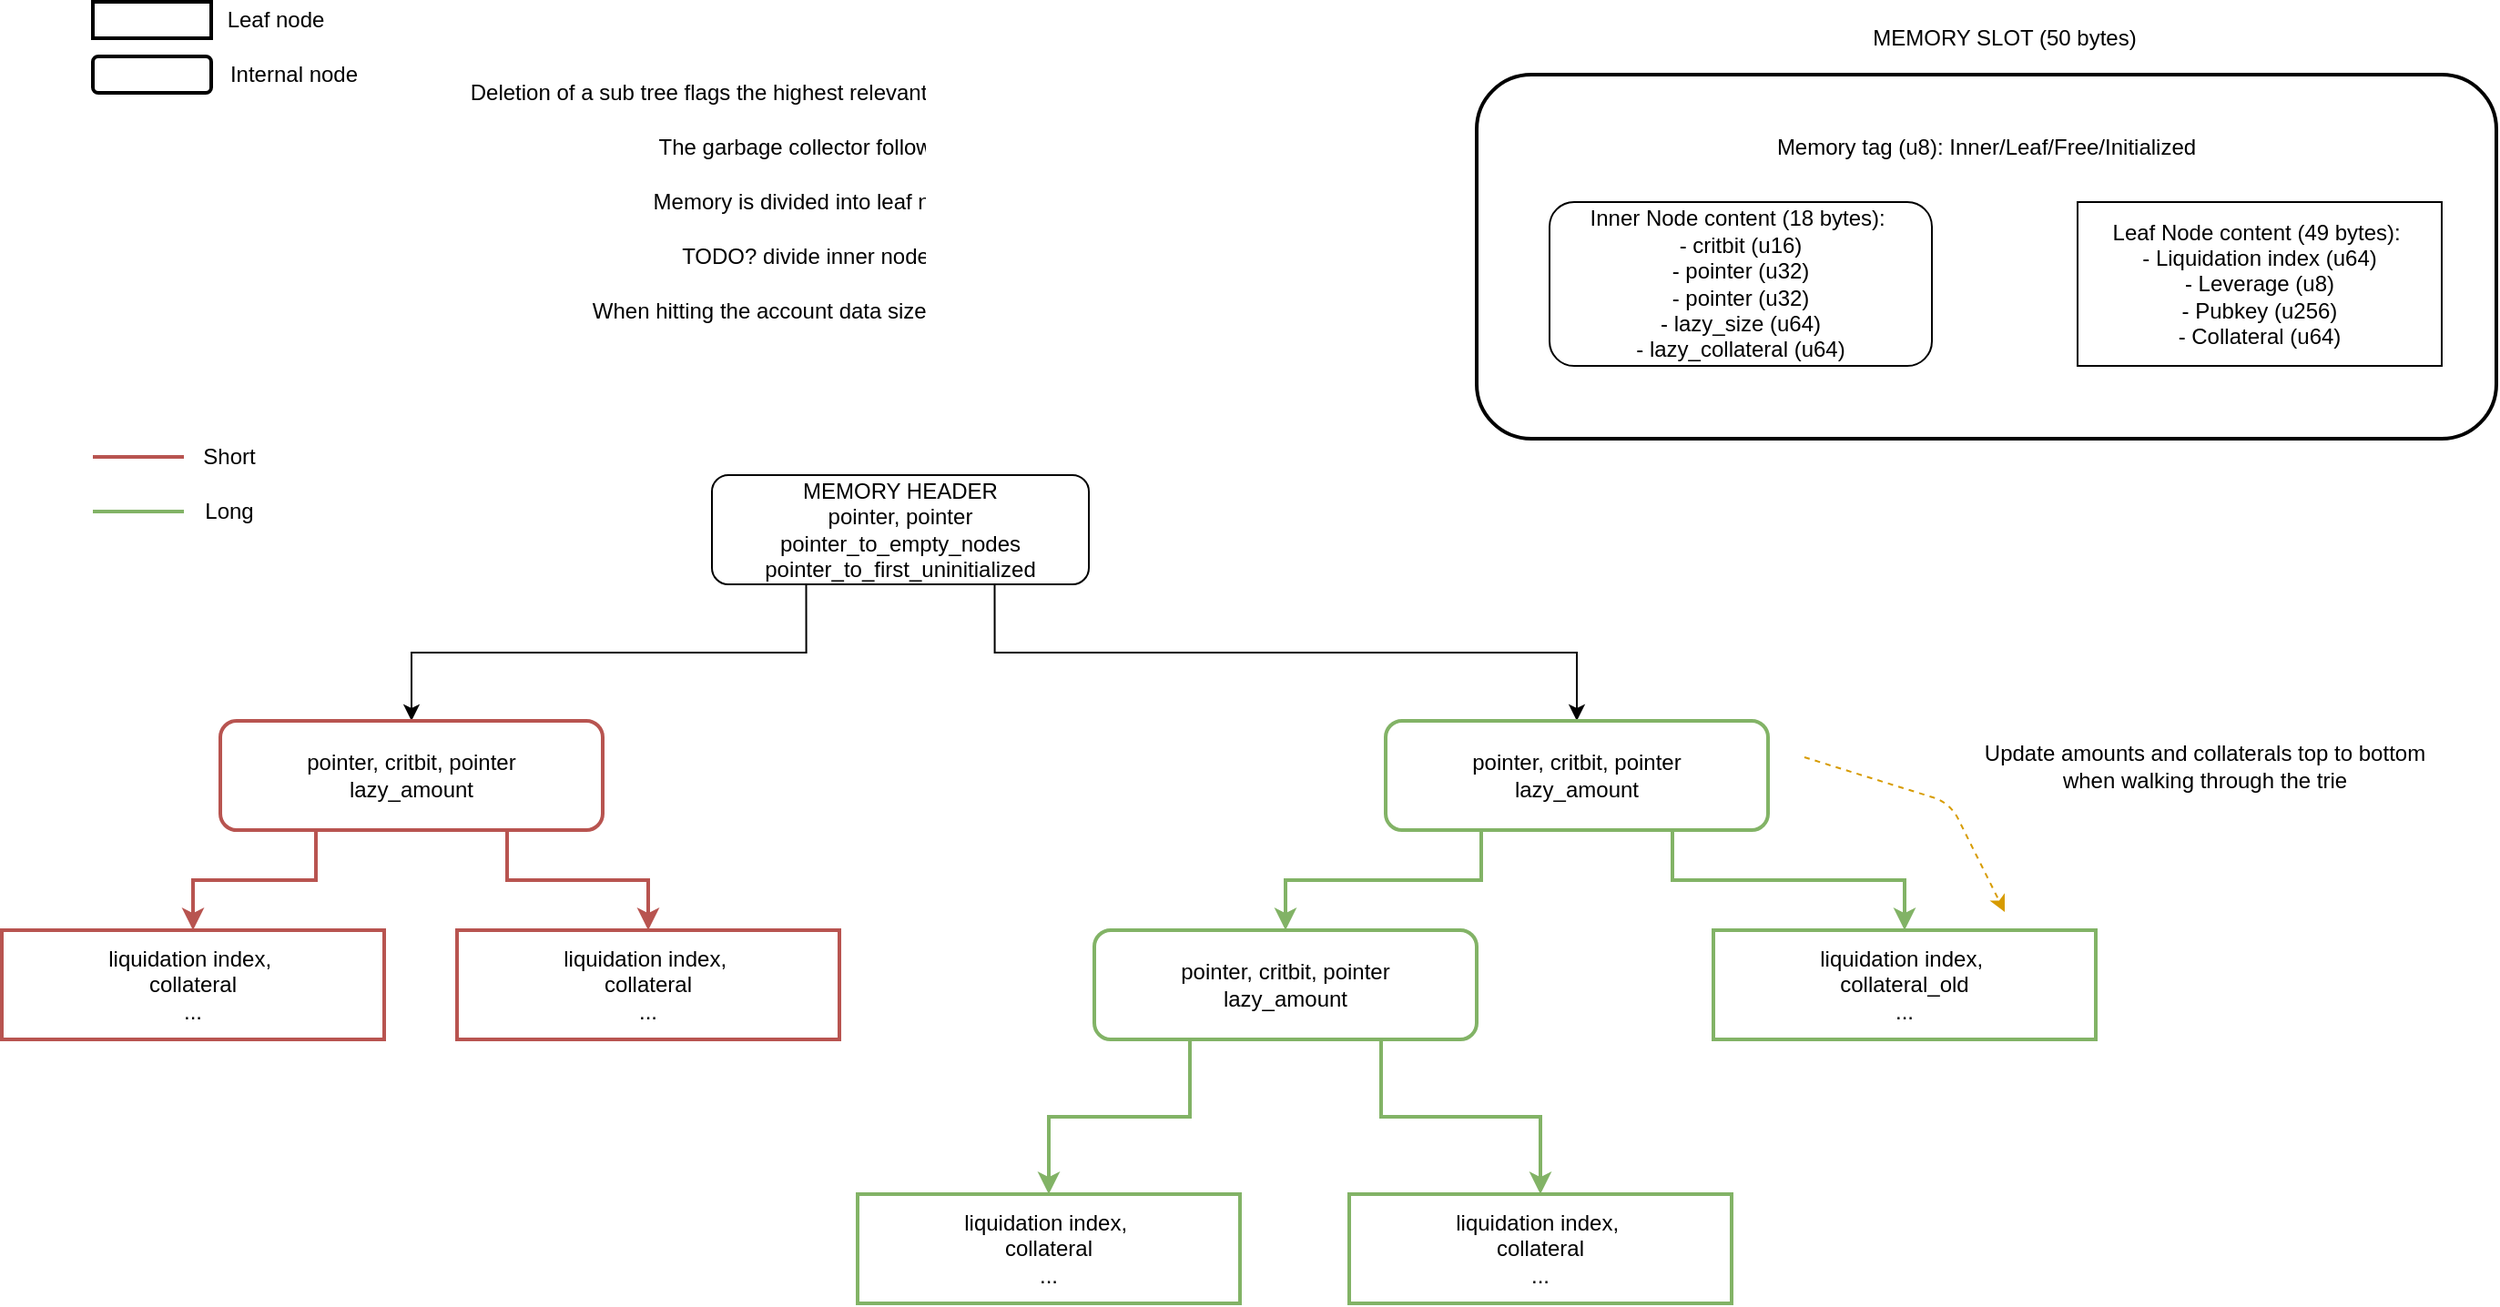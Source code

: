 <mxfile>
    <diagram id="lbvk9ygS3dfn2yX4x_Il" name="Page-1">
        <mxGraphModel dx="1477" dy="1235" grid="1" gridSize="10" guides="1" tooltips="1" connect="1" arrows="1" fold="1" page="1" pageScale="1" pageWidth="850" pageHeight="1100" math="0" shadow="0">
            <root>
                <mxCell id="0"/>
                <mxCell id="1" parent="0"/>
                <mxCell id="52" value="" style="rounded=1;whiteSpace=wrap;html=1;strokeWidth=2;fillColor=none;" parent="1" vertex="1">
                    <mxGeometry x="1640" y="80" width="560" height="200" as="geometry"/>
                </mxCell>
                <mxCell id="9" value="&lt;span&gt;Leaf Node content&lt;/span&gt;&amp;nbsp;(49 bytes):&amp;nbsp;&lt;br&gt;- Liquidation index (u64)&lt;br&gt;- Leverage (u8)&lt;br&gt;- Pubkey (u256)&lt;br&gt;- Collateral (u64)" style="rounded=0;whiteSpace=wrap;html=1;" parent="1" vertex="1">
                    <mxGeometry x="1970" y="150" width="200" height="90" as="geometry"/>
                </mxCell>
                <mxCell id="38" style="edgeStyle=orthogonalEdgeStyle;rounded=0;orthogonalLoop=1;jettySize=auto;html=1;exitX=0.25;exitY=1;exitDx=0;exitDy=0;entryX=0.5;entryY=0;entryDx=0;entryDy=0;" parent="1" source="10" target="12" edge="1">
                    <mxGeometry relative="1" as="geometry"/>
                </mxCell>
                <mxCell id="39" style="edgeStyle=orthogonalEdgeStyle;rounded=0;orthogonalLoop=1;jettySize=auto;html=1;exitX=0.75;exitY=1;exitDx=0;exitDy=0;" parent="1" source="10" target="13" edge="1">
                    <mxGeometry relative="1" as="geometry"/>
                </mxCell>
                <mxCell id="10" value="MEMORY HEADER&lt;br&gt;pointer, pointer&lt;br&gt;pointer_to_empty_nodes&lt;br&gt;pointer_to_first_uninitialized" style="rounded=1;whiteSpace=wrap;html=1;" parent="1" vertex="1">
                    <mxGeometry x="1220" y="300" width="207" height="60" as="geometry"/>
                </mxCell>
                <mxCell id="31" style="edgeStyle=orthogonalEdgeStyle;rounded=0;orthogonalLoop=1;jettySize=auto;html=1;exitX=0.75;exitY=1;exitDx=0;exitDy=0;entryX=0.5;entryY=0;entryDx=0;entryDy=0;fillColor=#f8cecc;strokeColor=#b85450;strokeWidth=2;" parent="1" source="12" target="27" edge="1">
                    <mxGeometry relative="1" as="geometry"/>
                </mxCell>
                <mxCell id="32" style="edgeStyle=orthogonalEdgeStyle;rounded=0;orthogonalLoop=1;jettySize=auto;html=1;exitX=0.25;exitY=1;exitDx=0;exitDy=0;entryX=0.5;entryY=0;entryDx=0;entryDy=0;fillColor=#f8cecc;strokeColor=#b85450;strokeWidth=2;" parent="1" source="12" target="26" edge="1">
                    <mxGeometry relative="1" as="geometry"/>
                </mxCell>
                <mxCell id="12" value="pointer, critbit, pointer&lt;br&gt;lazy_amount" style="rounded=1;whiteSpace=wrap;html=1;strokeColor=#b85450;fillColor=none;strokeWidth=2;" parent="1" vertex="1">
                    <mxGeometry x="950" y="435" width="210" height="60" as="geometry"/>
                </mxCell>
                <mxCell id="33" style="edgeStyle=orthogonalEdgeStyle;rounded=0;orthogonalLoop=1;jettySize=auto;html=1;exitX=0.25;exitY=1;exitDx=0;exitDy=0;entryX=0.5;entryY=0;entryDx=0;entryDy=0;fillColor=#d5e8d4;strokeColor=#82b366;strokeWidth=2;" parent="1" source="13" target="19" edge="1">
                    <mxGeometry relative="1" as="geometry"/>
                </mxCell>
                <mxCell id="34" style="edgeStyle=orthogonalEdgeStyle;rounded=0;orthogonalLoop=1;jettySize=auto;html=1;exitX=0.75;exitY=1;exitDx=0;exitDy=0;entryX=0.5;entryY=0;entryDx=0;entryDy=0;fillColor=#d5e8d4;strokeColor=#82b366;strokeWidth=2;" parent="1" source="13" target="17" edge="1">
                    <mxGeometry relative="1" as="geometry"/>
                </mxCell>
                <mxCell id="13" value="pointer, critbit, pointer&lt;br&gt;lazy_amount" style="rounded=1;whiteSpace=wrap;html=1;strokeColor=#82b366;fillColor=none;strokeWidth=2;" parent="1" vertex="1">
                    <mxGeometry x="1590" y="435" width="210" height="60" as="geometry"/>
                </mxCell>
                <mxCell id="17" value="liquidation index,&amp;nbsp;&lt;br&gt;collateral_old&lt;br&gt;..." style="rounded=0;whiteSpace=wrap;html=1;strokeColor=#82b366;fillColor=none;strokeWidth=2;" parent="1" vertex="1">
                    <mxGeometry x="1770" y="550" width="210" height="60" as="geometry"/>
                </mxCell>
                <mxCell id="35" style="edgeStyle=orthogonalEdgeStyle;rounded=0;orthogonalLoop=1;jettySize=auto;html=1;exitX=0.75;exitY=1;exitDx=0;exitDy=0;fillColor=#d5e8d4;strokeColor=#82b366;strokeWidth=2;" parent="1" source="19" target="25" edge="1">
                    <mxGeometry relative="1" as="geometry"/>
                </mxCell>
                <mxCell id="36" style="edgeStyle=orthogonalEdgeStyle;rounded=0;orthogonalLoop=1;jettySize=auto;html=1;exitX=0.25;exitY=1;exitDx=0;exitDy=0;entryX=0.5;entryY=0;entryDx=0;entryDy=0;fillColor=#d5e8d4;strokeColor=#82b366;strokeWidth=2;" parent="1" source="19" target="24" edge="1">
                    <mxGeometry relative="1" as="geometry"/>
                </mxCell>
                <mxCell id="19" value="pointer, critbit, pointer&lt;br&gt;lazy_amount" style="rounded=1;whiteSpace=wrap;html=1;strokeColor=#82b366;fillColor=none;strokeWidth=2;" parent="1" vertex="1">
                    <mxGeometry x="1430" y="550" width="210" height="60" as="geometry"/>
                </mxCell>
                <mxCell id="22" value="" style="endArrow=classic;html=1;dashed=1;fillColor=#ffe6cc;strokeColor=#d79b00;" parent="1" edge="1">
                    <mxGeometry width="50" height="50" relative="1" as="geometry">
                        <mxPoint x="1820" y="455" as="sourcePoint"/>
                        <mxPoint x="1930" y="540" as="targetPoint"/>
                        <Array as="points">
                            <mxPoint x="1900" y="480"/>
                        </Array>
                    </mxGeometry>
                </mxCell>
                <mxCell id="23" value="Update amounts and collaterals top to bottom when walking through the trie" style="text;html=1;strokeColor=none;fillColor=none;align=center;verticalAlign=middle;whiteSpace=wrap;rounded=0;" parent="1" vertex="1">
                    <mxGeometry x="1910" y="425" width="260" height="70" as="geometry"/>
                </mxCell>
                <mxCell id="24" value="liquidation index,&amp;nbsp;&lt;br&gt;collateral&lt;br&gt;..." style="rounded=0;whiteSpace=wrap;html=1;strokeColor=#82b366;fillColor=none;strokeWidth=2;" parent="1" vertex="1">
                    <mxGeometry x="1300" y="695" width="210" height="60" as="geometry"/>
                </mxCell>
                <mxCell id="25" value="liquidation index,&amp;nbsp;&lt;br&gt;collateral&lt;br&gt;..." style="rounded=0;whiteSpace=wrap;html=1;strokeColor=#82b366;fillColor=none;strokeWidth=2;" parent="1" vertex="1">
                    <mxGeometry x="1570" y="695" width="210" height="60" as="geometry"/>
                </mxCell>
                <mxCell id="26" value="liquidation index,&amp;nbsp;&lt;br&gt;collateral&lt;br&gt;..." style="rounded=0;whiteSpace=wrap;html=1;strokeColor=#b85450;fillColor=none;strokeWidth=2;" parent="1" vertex="1">
                    <mxGeometry x="830" y="550" width="210" height="60" as="geometry"/>
                </mxCell>
                <mxCell id="27" value="liquidation index,&amp;nbsp;&lt;br&gt;collateral&lt;br&gt;..." style="rounded=0;whiteSpace=wrap;html=1;strokeColor=#b85450;fillColor=none;strokeWidth=2;" parent="1" vertex="1">
                    <mxGeometry x="1080" y="550" width="210" height="60" as="geometry"/>
                </mxCell>
                <mxCell id="40" value="" style="endArrow=none;html=1;strokeWidth=2;fillColor=#f8cecc;strokeColor=#b85450;" parent="1" edge="1">
                    <mxGeometry width="50" height="50" relative="1" as="geometry">
                        <mxPoint x="880" y="290" as="sourcePoint"/>
                        <mxPoint x="930" y="290" as="targetPoint"/>
                    </mxGeometry>
                </mxCell>
                <mxCell id="41" value="" style="endArrow=none;html=1;strokeWidth=2;fillColor=#d5e8d4;strokeColor=#82b366;" parent="1" edge="1">
                    <mxGeometry width="50" height="50" relative="1" as="geometry">
                        <mxPoint x="880" y="320.0" as="sourcePoint"/>
                        <mxPoint x="930" y="320.0" as="targetPoint"/>
                    </mxGeometry>
                </mxCell>
                <mxCell id="42" value="Short" style="text;html=1;strokeColor=none;fillColor=none;align=center;verticalAlign=middle;whiteSpace=wrap;rounded=0;" parent="1" vertex="1">
                    <mxGeometry x="935" y="280" width="40" height="20" as="geometry"/>
                </mxCell>
                <mxCell id="43" value="Long" style="text;html=1;strokeColor=none;fillColor=none;align=center;verticalAlign=middle;whiteSpace=wrap;rounded=0;" parent="1" vertex="1">
                    <mxGeometry x="935" y="310" width="40" height="20" as="geometry"/>
                </mxCell>
                <mxCell id="45" value="Deletion of a sub tree flags the highest relevant internal node for the garbage collector" style="text;html=1;align=center;verticalAlign=middle;resizable=0;points=[];autosize=1;" parent="1" vertex="1">
                    <mxGeometry x="1080" y="80" width="470" height="20" as="geometry"/>
                </mxCell>
                <mxCell id="46" value="" style="rounded=0;whiteSpace=wrap;html=1;strokeWidth=2;fillColor=none;" parent="1" vertex="1">
                    <mxGeometry x="880" y="40" width="65" height="20" as="geometry"/>
                </mxCell>
                <mxCell id="47" value="" style="rounded=1;whiteSpace=wrap;html=1;strokeWidth=2;fillColor=none;" parent="1" vertex="1">
                    <mxGeometry x="880" y="70" width="65" height="20" as="geometry"/>
                </mxCell>
                <mxCell id="48" value="Leaf node" style="text;html=1;align=center;verticalAlign=middle;resizable=0;points=[];autosize=1;" parent="1" vertex="1">
                    <mxGeometry x="945" y="40" width="70" height="20" as="geometry"/>
                </mxCell>
                <mxCell id="49" value="Internal node" style="text;html=1;align=center;verticalAlign=middle;resizable=0;points=[];autosize=1;" parent="1" vertex="1">
                    <mxGeometry x="945" y="70" width="90" height="20" as="geometry"/>
                </mxCell>
                <mxCell id="50" value="The garbage collector follows the marked node" style="text;html=1;align=center;verticalAlign=middle;resizable=0;points=[];autosize=1;" parent="1" vertex="1">
                    <mxGeometry x="1185" y="110" width="260" height="20" as="geometry"/>
                </mxCell>
                <mxCell id="51" value="Memory is divided into leaf node sized mem slot" style="text;html=1;align=center;verticalAlign=middle;resizable=0;points=[];autosize=1;" parent="1" vertex="1">
                    <mxGeometry x="1180" y="140" width="270" height="20" as="geometry"/>
                </mxCell>
                <mxCell id="53" value="&lt;span&gt;Inner Node content&lt;/span&gt;&amp;nbsp;(18 bytes):&amp;nbsp;&lt;br&gt;- critbit (u16)&lt;br&gt;- pointer (u32)&lt;br&gt;- pointer (u32)&lt;br&gt;- lazy_size (u64)&lt;br&gt;- lazy_collateral (u64)" style="rounded=1;whiteSpace=wrap;html=1;" parent="1" vertex="1">
                    <mxGeometry x="1680" y="150" width="210" height="90" as="geometry"/>
                </mxCell>
                <mxCell id="54" value="MEMORY SLOT (50 bytes)" style="text;html=1;strokeColor=none;fillColor=none;align=center;verticalAlign=middle;whiteSpace=wrap;rounded=0;" parent="1" vertex="1">
                    <mxGeometry x="1820" y="50" width="220" height="20" as="geometry"/>
                </mxCell>
                <mxCell id="55" value="Memory tag (u8): Inner/Leaf/Free/Initialized" style="text;html=1;strokeColor=none;fillColor=none;align=center;verticalAlign=middle;whiteSpace=wrap;rounded=0;" parent="1" vertex="1">
                    <mxGeometry x="1765" y="110" width="310" height="20" as="geometry"/>
                </mxCell>
                <mxCell id="56" value="TODO? divide inner node mem slot by 2" style="text;html=1;align=center;verticalAlign=middle;resizable=0;points=[];autosize=1;" parent="1" vertex="1">
                    <mxGeometry x="1195" y="170" width="230" height="20" as="geometry"/>
                </mxCell>
                <mxCell id="57" value="When hitting the account data size limit, open a new account" style="text;html=1;align=center;verticalAlign=middle;resizable=0;points=[];autosize=1;" parent="1" vertex="1">
                    <mxGeometry x="1145" y="200" width="340" height="20" as="geometry"/>
                </mxCell>
            </root>
        </mxGraphModel>
    </diagram>
</mxfile>